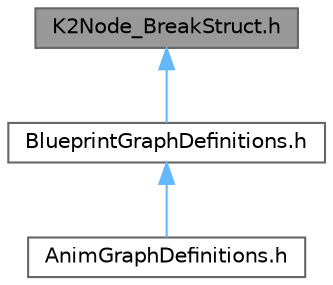 digraph "K2Node_BreakStruct.h"
{
 // INTERACTIVE_SVG=YES
 // LATEX_PDF_SIZE
  bgcolor="transparent";
  edge [fontname=Helvetica,fontsize=10,labelfontname=Helvetica,labelfontsize=10];
  node [fontname=Helvetica,fontsize=10,shape=box,height=0.2,width=0.4];
  Node1 [id="Node000001",label="K2Node_BreakStruct.h",height=0.2,width=0.4,color="gray40", fillcolor="grey60", style="filled", fontcolor="black",tooltip=" "];
  Node1 -> Node2 [id="edge1_Node000001_Node000002",dir="back",color="steelblue1",style="solid",tooltip=" "];
  Node2 [id="Node000002",label="BlueprintGraphDefinitions.h",height=0.2,width=0.4,color="grey40", fillcolor="white", style="filled",URL="$d7/d5e/BlueprintGraphDefinitions_8h.html",tooltip=" "];
  Node2 -> Node3 [id="edge2_Node000002_Node000003",dir="back",color="steelblue1",style="solid",tooltip=" "];
  Node3 [id="Node000003",label="AnimGraphDefinitions.h",height=0.2,width=0.4,color="grey40", fillcolor="white", style="filled",URL="$d9/d78/AnimGraphDefinitions_8h.html",tooltip=" "];
}
